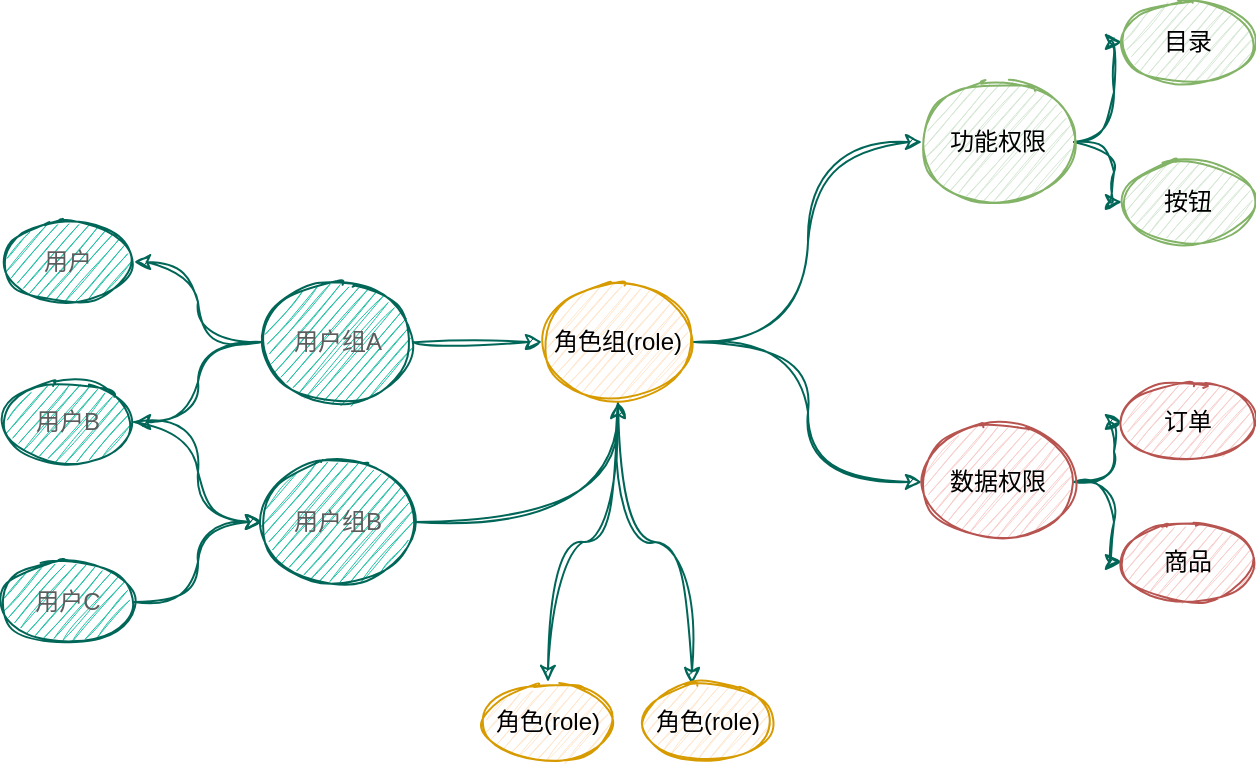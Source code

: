 <mxfile version="20.5.3" type="github">
  <diagram id="jYk2K5DMj2_LdDPxIkrC" name="第 1 页">
    <mxGraphModel dx="1426" dy="1853" grid="1" gridSize="10" guides="1" tooltips="1" connect="1" arrows="1" fold="1" page="1" pageScale="1" pageWidth="827" pageHeight="1169" math="0" shadow="0">
      <root>
        <mxCell id="0" />
        <mxCell id="1" parent="0" />
        <mxCell id="t7gWUmIYwWrbOjvqAih0-2" value="角色(role)" style="ellipse;whiteSpace=wrap;html=1;sketch=1;rounded=1;fillColor=#ffe6cc;strokeColor=#d79b00;" vertex="1" parent="1">
          <mxGeometry x="370" y="310" width="66" height="40" as="geometry" />
        </mxCell>
        <mxCell id="t7gWUmIYwWrbOjvqAih0-24" style="edgeStyle=orthogonalEdgeStyle;curved=1;rounded=0;sketch=1;hachureGap=4;jiggle=2;orthogonalLoop=1;jettySize=auto;html=1;entryX=0;entryY=0.5;entryDx=0;entryDy=0;strokeColor=#006658;fontFamily=Helvetica;fontSource=https%3A%2F%2Ffonts.googleapis.com%2Fcss%3Ffamily%3DArchitects%2BDaughter;fontSize=12;fontColor=#5C5C5C;fillColor=#21C0A5;" edge="1" parent="1" source="t7gWUmIYwWrbOjvqAih0-3" target="t7gWUmIYwWrbOjvqAih0-12">
          <mxGeometry relative="1" as="geometry" />
        </mxCell>
        <mxCell id="t7gWUmIYwWrbOjvqAih0-25" style="edgeStyle=orthogonalEdgeStyle;curved=1;rounded=0;sketch=1;hachureGap=4;jiggle=2;orthogonalLoop=1;jettySize=auto;html=1;entryX=0;entryY=0.5;entryDx=0;entryDy=0;strokeColor=#006658;fontFamily=Helvetica;fontSource=https%3A%2F%2Ffonts.googleapis.com%2Fcss%3Ffamily%3DArchitects%2BDaughter;fontSize=12;fontColor=#5C5C5C;fillColor=#21C0A5;" edge="1" parent="1" source="t7gWUmIYwWrbOjvqAih0-3" target="t7gWUmIYwWrbOjvqAih0-15">
          <mxGeometry relative="1" as="geometry" />
        </mxCell>
        <mxCell id="t7gWUmIYwWrbOjvqAih0-27" style="edgeStyle=orthogonalEdgeStyle;curved=1;rounded=0;sketch=1;hachureGap=4;jiggle=2;orthogonalLoop=1;jettySize=auto;html=1;entryX=0.5;entryY=0;entryDx=0;entryDy=0;strokeColor=#006658;fontFamily=Helvetica;fontSource=https%3A%2F%2Ffonts.googleapis.com%2Fcss%3Ffamily%3DArchitects%2BDaughter;fontSize=12;fontColor=#5C5C5C;fillColor=#21C0A5;" edge="1" parent="1" source="t7gWUmIYwWrbOjvqAih0-3" target="t7gWUmIYwWrbOjvqAih0-2">
          <mxGeometry relative="1" as="geometry" />
        </mxCell>
        <mxCell id="t7gWUmIYwWrbOjvqAih0-28" style="edgeStyle=orthogonalEdgeStyle;curved=1;rounded=0;sketch=1;hachureGap=4;jiggle=2;orthogonalLoop=1;jettySize=auto;html=1;entryX=0.379;entryY=0.025;entryDx=0;entryDy=0;entryPerimeter=0;strokeColor=#006658;fontFamily=Helvetica;fontSource=https%3A%2F%2Ffonts.googleapis.com%2Fcss%3Ffamily%3DArchitects%2BDaughter;fontSize=12;fontColor=#5C5C5C;fillColor=#21C0A5;" edge="1" parent="1" source="t7gWUmIYwWrbOjvqAih0-3" target="t7gWUmIYwWrbOjvqAih0-4">
          <mxGeometry relative="1" as="geometry" />
        </mxCell>
        <mxCell id="t7gWUmIYwWrbOjvqAih0-3" value="角色组(role)" style="ellipse;whiteSpace=wrap;html=1;sketch=1;rounded=1;fillColor=#ffe6cc;strokeColor=#d79b00;" vertex="1" parent="1">
          <mxGeometry x="400" y="110" width="76" height="60" as="geometry" />
        </mxCell>
        <mxCell id="t7gWUmIYwWrbOjvqAih0-4" value="角色(role)" style="ellipse;whiteSpace=wrap;html=1;sketch=1;rounded=1;fillColor=#ffe6cc;strokeColor=#d79b00;" vertex="1" parent="1">
          <mxGeometry x="450" y="310" width="66" height="40" as="geometry" />
        </mxCell>
        <mxCell id="t7gWUmIYwWrbOjvqAih0-10" style="edgeStyle=orthogonalEdgeStyle;rounded=0;sketch=1;hachureGap=4;jiggle=2;orthogonalLoop=1;jettySize=auto;html=1;strokeColor=#006658;fontFamily=Architects Daughter;fontSource=https%3A%2F%2Ffonts.googleapis.com%2Fcss%3Ffamily%3DArchitects%2BDaughter;fontSize=16;fontColor=#5C5C5C;fillColor=#21C0A5;curved=1;" edge="1" parent="1" source="t7gWUmIYwWrbOjvqAih0-7" target="t7gWUmIYwWrbOjvqAih0-8">
          <mxGeometry relative="1" as="geometry" />
        </mxCell>
        <mxCell id="t7gWUmIYwWrbOjvqAih0-11" style="edgeStyle=orthogonalEdgeStyle;rounded=0;sketch=1;hachureGap=4;jiggle=2;orthogonalLoop=1;jettySize=auto;html=1;entryX=1;entryY=0.5;entryDx=0;entryDy=0;strokeColor=#006658;fontFamily=Architects Daughter;fontSource=https%3A%2F%2Ffonts.googleapis.com%2Fcss%3Ffamily%3DArchitects%2BDaughter;fontSize=16;fontColor=#5C5C5C;fillColor=#21C0A5;curved=1;" edge="1" parent="1" source="t7gWUmIYwWrbOjvqAih0-7" target="t7gWUmIYwWrbOjvqAih0-9">
          <mxGeometry relative="1" as="geometry" />
        </mxCell>
        <mxCell id="t7gWUmIYwWrbOjvqAih0-26" style="edgeStyle=orthogonalEdgeStyle;curved=1;rounded=0;sketch=1;hachureGap=4;jiggle=2;orthogonalLoop=1;jettySize=auto;html=1;strokeColor=#006658;fontFamily=Helvetica;fontSource=https%3A%2F%2Ffonts.googleapis.com%2Fcss%3Ffamily%3DArchitects%2BDaughter;fontSize=12;fontColor=#5C5C5C;fillColor=#21C0A5;" edge="1" parent="1" source="t7gWUmIYwWrbOjvqAih0-7" target="t7gWUmIYwWrbOjvqAih0-3">
          <mxGeometry relative="1" as="geometry" />
        </mxCell>
        <mxCell id="t7gWUmIYwWrbOjvqAih0-7" value="用户组A" style="ellipse;whiteSpace=wrap;html=1;sketch=1;rounded=1;fillColor=#21C0A5;strokeColor=#006658;fontColor=#5C5C5C;" vertex="1" parent="1">
          <mxGeometry x="260" y="110" width="76" height="60" as="geometry" />
        </mxCell>
        <mxCell id="t7gWUmIYwWrbOjvqAih0-8" value="用户" style="ellipse;whiteSpace=wrap;html=1;sketch=1;rounded=1;fillColor=#21C0A5;strokeColor=#006658;fontColor=#5C5C5C;" vertex="1" parent="1">
          <mxGeometry x="130" y="80" width="66" height="40" as="geometry" />
        </mxCell>
        <mxCell id="t7gWUmIYwWrbOjvqAih0-32" style="edgeStyle=orthogonalEdgeStyle;curved=1;rounded=0;sketch=1;hachureGap=4;jiggle=2;orthogonalLoop=1;jettySize=auto;html=1;entryX=0;entryY=0.5;entryDx=0;entryDy=0;strokeColor=#006658;fontFamily=Helvetica;fontSource=https%3A%2F%2Ffonts.googleapis.com%2Fcss%3Ffamily%3DArchitects%2BDaughter;fontSize=12;fontColor=#5C5C5C;fillColor=#21C0A5;" edge="1" parent="1" source="t7gWUmIYwWrbOjvqAih0-9" target="t7gWUmIYwWrbOjvqAih0-29">
          <mxGeometry relative="1" as="geometry" />
        </mxCell>
        <mxCell id="t7gWUmIYwWrbOjvqAih0-9" value="用户B" style="ellipse;whiteSpace=wrap;html=1;sketch=1;rounded=1;fillColor=#21C0A5;strokeColor=#006658;fontColor=#5C5C5C;" vertex="1" parent="1">
          <mxGeometry x="130" y="160" width="66" height="40" as="geometry" />
        </mxCell>
        <mxCell id="t7gWUmIYwWrbOjvqAih0-21" style="edgeStyle=orthogonalEdgeStyle;curved=1;rounded=0;sketch=1;hachureGap=4;jiggle=2;orthogonalLoop=1;jettySize=auto;html=1;strokeColor=#006658;fontFamily=Helvetica;fontSource=https%3A%2F%2Ffonts.googleapis.com%2Fcss%3Ffamily%3DArchitects%2BDaughter;fontSize=12;fontColor=#5C5C5C;fillColor=#21C0A5;" edge="1" parent="1" source="t7gWUmIYwWrbOjvqAih0-12" target="t7gWUmIYwWrbOjvqAih0-13">
          <mxGeometry relative="1" as="geometry" />
        </mxCell>
        <mxCell id="t7gWUmIYwWrbOjvqAih0-22" style="edgeStyle=orthogonalEdgeStyle;curved=1;rounded=0;sketch=1;hachureGap=4;jiggle=2;orthogonalLoop=1;jettySize=auto;html=1;strokeColor=#006658;fontFamily=Helvetica;fontSource=https%3A%2F%2Ffonts.googleapis.com%2Fcss%3Ffamily%3DArchitects%2BDaughter;fontSize=12;fontColor=#5C5C5C;fillColor=#21C0A5;" edge="1" parent="1" source="t7gWUmIYwWrbOjvqAih0-12" target="t7gWUmIYwWrbOjvqAih0-14">
          <mxGeometry relative="1" as="geometry" />
        </mxCell>
        <mxCell id="t7gWUmIYwWrbOjvqAih0-12" value="功能权限" style="ellipse;whiteSpace=wrap;html=1;sketch=1;rounded=1;fillColor=#d5e8d4;strokeColor=#82b366;" vertex="1" parent="1">
          <mxGeometry x="590" y="10" width="76" height="60" as="geometry" />
        </mxCell>
        <mxCell id="t7gWUmIYwWrbOjvqAih0-13" value="目录" style="ellipse;whiteSpace=wrap;html=1;sketch=1;rounded=1;fillColor=#d5e8d4;strokeColor=#82b366;" vertex="1" parent="1">
          <mxGeometry x="690" y="-30" width="66" height="40" as="geometry" />
        </mxCell>
        <mxCell id="t7gWUmIYwWrbOjvqAih0-14" value="按钮" style="ellipse;whiteSpace=wrap;html=1;sketch=1;rounded=1;fillColor=#d5e8d4;strokeColor=#82b366;" vertex="1" parent="1">
          <mxGeometry x="690" y="50" width="66" height="40" as="geometry" />
        </mxCell>
        <mxCell id="t7gWUmIYwWrbOjvqAih0-19" style="edgeStyle=orthogonalEdgeStyle;curved=1;rounded=0;sketch=1;hachureGap=4;jiggle=2;orthogonalLoop=1;jettySize=auto;html=1;strokeColor=#006658;fontFamily=Helvetica;fontSource=https%3A%2F%2Ffonts.googleapis.com%2Fcss%3Ffamily%3DArchitects%2BDaughter;fontSize=12;fontColor=#5C5C5C;fillColor=#21C0A5;" edge="1" parent="1" source="t7gWUmIYwWrbOjvqAih0-15" target="t7gWUmIYwWrbOjvqAih0-17">
          <mxGeometry relative="1" as="geometry" />
        </mxCell>
        <mxCell id="t7gWUmIYwWrbOjvqAih0-20" style="edgeStyle=orthogonalEdgeStyle;curved=1;rounded=0;sketch=1;hachureGap=4;jiggle=2;orthogonalLoop=1;jettySize=auto;html=1;strokeColor=#006658;fontFamily=Helvetica;fontSource=https%3A%2F%2Ffonts.googleapis.com%2Fcss%3Ffamily%3DArchitects%2BDaughter;fontSize=12;fontColor=#5C5C5C;fillColor=#21C0A5;" edge="1" parent="1" source="t7gWUmIYwWrbOjvqAih0-15" target="t7gWUmIYwWrbOjvqAih0-18">
          <mxGeometry relative="1" as="geometry" />
        </mxCell>
        <mxCell id="t7gWUmIYwWrbOjvqAih0-15" value="数据权限" style="ellipse;whiteSpace=wrap;html=1;sketch=1;rounded=1;fillColor=#f8cecc;strokeColor=#b85450;" vertex="1" parent="1">
          <mxGeometry x="590" y="180" width="76" height="60" as="geometry" />
        </mxCell>
        <mxCell id="t7gWUmIYwWrbOjvqAih0-17" value="订单" style="ellipse;whiteSpace=wrap;html=1;sketch=1;rounded=1;fillColor=#f8cecc;strokeColor=#b85450;" vertex="1" parent="1">
          <mxGeometry x="690" y="160" width="66" height="40" as="geometry" />
        </mxCell>
        <mxCell id="t7gWUmIYwWrbOjvqAih0-18" value="商品" style="ellipse;whiteSpace=wrap;html=1;sketch=1;rounded=1;fillColor=#f8cecc;strokeColor=#b85450;" vertex="1" parent="1">
          <mxGeometry x="690" y="230" width="66" height="40" as="geometry" />
        </mxCell>
        <mxCell id="t7gWUmIYwWrbOjvqAih0-37" style="edgeStyle=orthogonalEdgeStyle;curved=1;rounded=0;sketch=1;hachureGap=4;jiggle=2;orthogonalLoop=1;jettySize=auto;html=1;strokeColor=#006658;fontFamily=Helvetica;fontSource=https%3A%2F%2Ffonts.googleapis.com%2Fcss%3Ffamily%3DArchitects%2BDaughter;fontSize=12;fontColor=#5C5C5C;fillColor=#21C0A5;" edge="1" parent="1" source="t7gWUmIYwWrbOjvqAih0-29" target="t7gWUmIYwWrbOjvqAih0-3">
          <mxGeometry relative="1" as="geometry" />
        </mxCell>
        <mxCell id="t7gWUmIYwWrbOjvqAih0-29" value="用户组B" style="ellipse;whiteSpace=wrap;html=1;sketch=1;rounded=1;fillColor=#21C0A5;strokeColor=#006658;fontColor=#5C5C5C;" vertex="1" parent="1">
          <mxGeometry x="260" y="200" width="76" height="60" as="geometry" />
        </mxCell>
        <mxCell id="t7gWUmIYwWrbOjvqAih0-31" style="edgeStyle=orthogonalEdgeStyle;curved=1;rounded=0;sketch=1;hachureGap=4;jiggle=2;orthogonalLoop=1;jettySize=auto;html=1;strokeColor=#006658;fontFamily=Helvetica;fontSource=https%3A%2F%2Ffonts.googleapis.com%2Fcss%3Ffamily%3DArchitects%2BDaughter;fontSize=12;fontColor=#5C5C5C;fillColor=#21C0A5;" edge="1" parent="1" source="t7gWUmIYwWrbOjvqAih0-30" target="t7gWUmIYwWrbOjvqAih0-29">
          <mxGeometry relative="1" as="geometry" />
        </mxCell>
        <mxCell id="t7gWUmIYwWrbOjvqAih0-30" value="用户C" style="ellipse;whiteSpace=wrap;html=1;sketch=1;rounded=1;fillColor=#21C0A5;strokeColor=#006658;fontColor=#5C5C5C;" vertex="1" parent="1">
          <mxGeometry x="130" y="250" width="66" height="40" as="geometry" />
        </mxCell>
      </root>
    </mxGraphModel>
  </diagram>
</mxfile>
